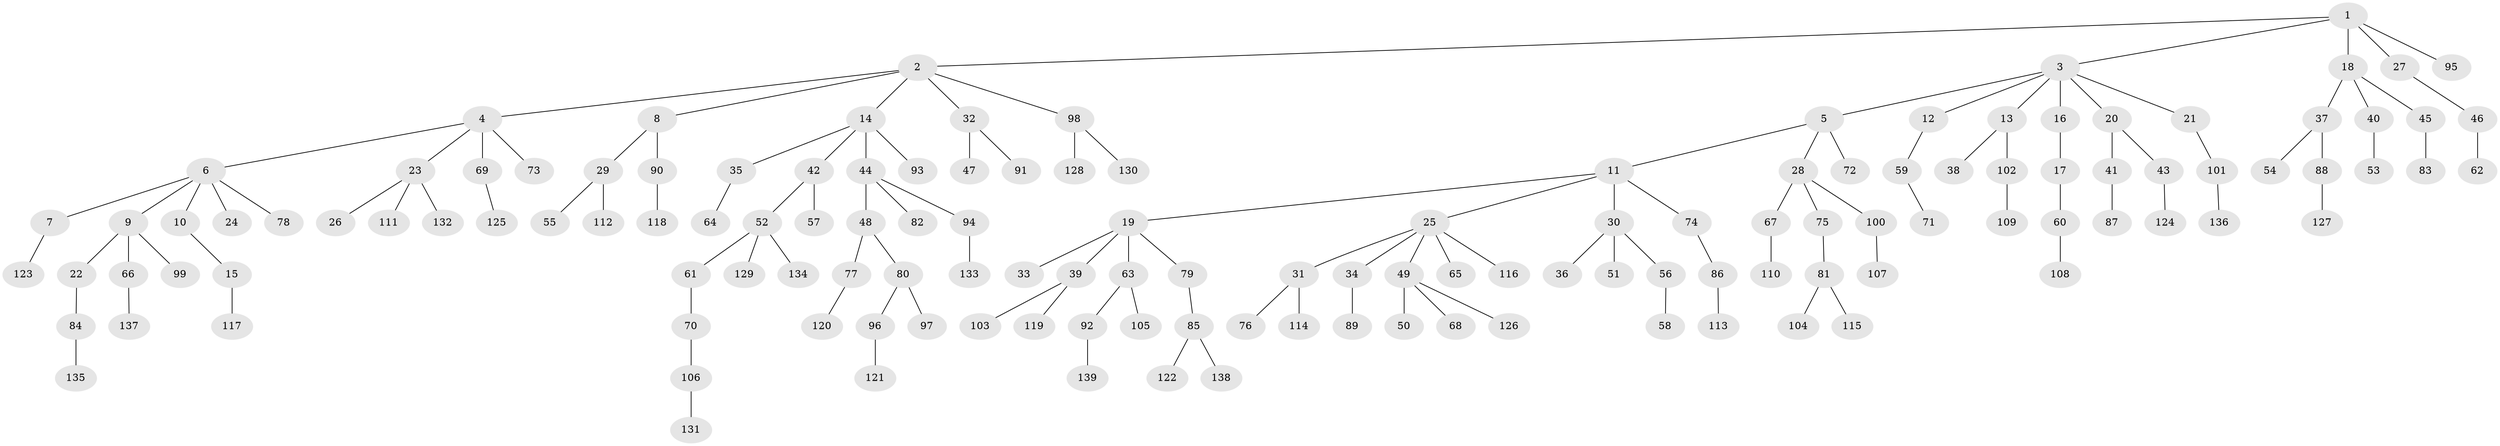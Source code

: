 // Generated by graph-tools (version 1.1) at 2025/26/03/09/25 03:26:33]
// undirected, 139 vertices, 138 edges
graph export_dot {
graph [start="1"]
  node [color=gray90,style=filled];
  1;
  2;
  3;
  4;
  5;
  6;
  7;
  8;
  9;
  10;
  11;
  12;
  13;
  14;
  15;
  16;
  17;
  18;
  19;
  20;
  21;
  22;
  23;
  24;
  25;
  26;
  27;
  28;
  29;
  30;
  31;
  32;
  33;
  34;
  35;
  36;
  37;
  38;
  39;
  40;
  41;
  42;
  43;
  44;
  45;
  46;
  47;
  48;
  49;
  50;
  51;
  52;
  53;
  54;
  55;
  56;
  57;
  58;
  59;
  60;
  61;
  62;
  63;
  64;
  65;
  66;
  67;
  68;
  69;
  70;
  71;
  72;
  73;
  74;
  75;
  76;
  77;
  78;
  79;
  80;
  81;
  82;
  83;
  84;
  85;
  86;
  87;
  88;
  89;
  90;
  91;
  92;
  93;
  94;
  95;
  96;
  97;
  98;
  99;
  100;
  101;
  102;
  103;
  104;
  105;
  106;
  107;
  108;
  109;
  110;
  111;
  112;
  113;
  114;
  115;
  116;
  117;
  118;
  119;
  120;
  121;
  122;
  123;
  124;
  125;
  126;
  127;
  128;
  129;
  130;
  131;
  132;
  133;
  134;
  135;
  136;
  137;
  138;
  139;
  1 -- 2;
  1 -- 3;
  1 -- 18;
  1 -- 27;
  1 -- 95;
  2 -- 4;
  2 -- 8;
  2 -- 14;
  2 -- 32;
  2 -- 98;
  3 -- 5;
  3 -- 12;
  3 -- 13;
  3 -- 16;
  3 -- 20;
  3 -- 21;
  4 -- 6;
  4 -- 23;
  4 -- 69;
  4 -- 73;
  5 -- 11;
  5 -- 28;
  5 -- 72;
  6 -- 7;
  6 -- 9;
  6 -- 10;
  6 -- 24;
  6 -- 78;
  7 -- 123;
  8 -- 29;
  8 -- 90;
  9 -- 22;
  9 -- 66;
  9 -- 99;
  10 -- 15;
  11 -- 19;
  11 -- 25;
  11 -- 30;
  11 -- 74;
  12 -- 59;
  13 -- 38;
  13 -- 102;
  14 -- 35;
  14 -- 42;
  14 -- 44;
  14 -- 93;
  15 -- 117;
  16 -- 17;
  17 -- 60;
  18 -- 37;
  18 -- 40;
  18 -- 45;
  19 -- 33;
  19 -- 39;
  19 -- 63;
  19 -- 79;
  20 -- 41;
  20 -- 43;
  21 -- 101;
  22 -- 84;
  23 -- 26;
  23 -- 111;
  23 -- 132;
  25 -- 31;
  25 -- 34;
  25 -- 49;
  25 -- 65;
  25 -- 116;
  27 -- 46;
  28 -- 67;
  28 -- 75;
  28 -- 100;
  29 -- 55;
  29 -- 112;
  30 -- 36;
  30 -- 51;
  30 -- 56;
  31 -- 76;
  31 -- 114;
  32 -- 47;
  32 -- 91;
  34 -- 89;
  35 -- 64;
  37 -- 54;
  37 -- 88;
  39 -- 103;
  39 -- 119;
  40 -- 53;
  41 -- 87;
  42 -- 52;
  42 -- 57;
  43 -- 124;
  44 -- 48;
  44 -- 82;
  44 -- 94;
  45 -- 83;
  46 -- 62;
  48 -- 77;
  48 -- 80;
  49 -- 50;
  49 -- 68;
  49 -- 126;
  52 -- 61;
  52 -- 129;
  52 -- 134;
  56 -- 58;
  59 -- 71;
  60 -- 108;
  61 -- 70;
  63 -- 92;
  63 -- 105;
  66 -- 137;
  67 -- 110;
  69 -- 125;
  70 -- 106;
  74 -- 86;
  75 -- 81;
  77 -- 120;
  79 -- 85;
  80 -- 96;
  80 -- 97;
  81 -- 104;
  81 -- 115;
  84 -- 135;
  85 -- 122;
  85 -- 138;
  86 -- 113;
  88 -- 127;
  90 -- 118;
  92 -- 139;
  94 -- 133;
  96 -- 121;
  98 -- 128;
  98 -- 130;
  100 -- 107;
  101 -- 136;
  102 -- 109;
  106 -- 131;
}
